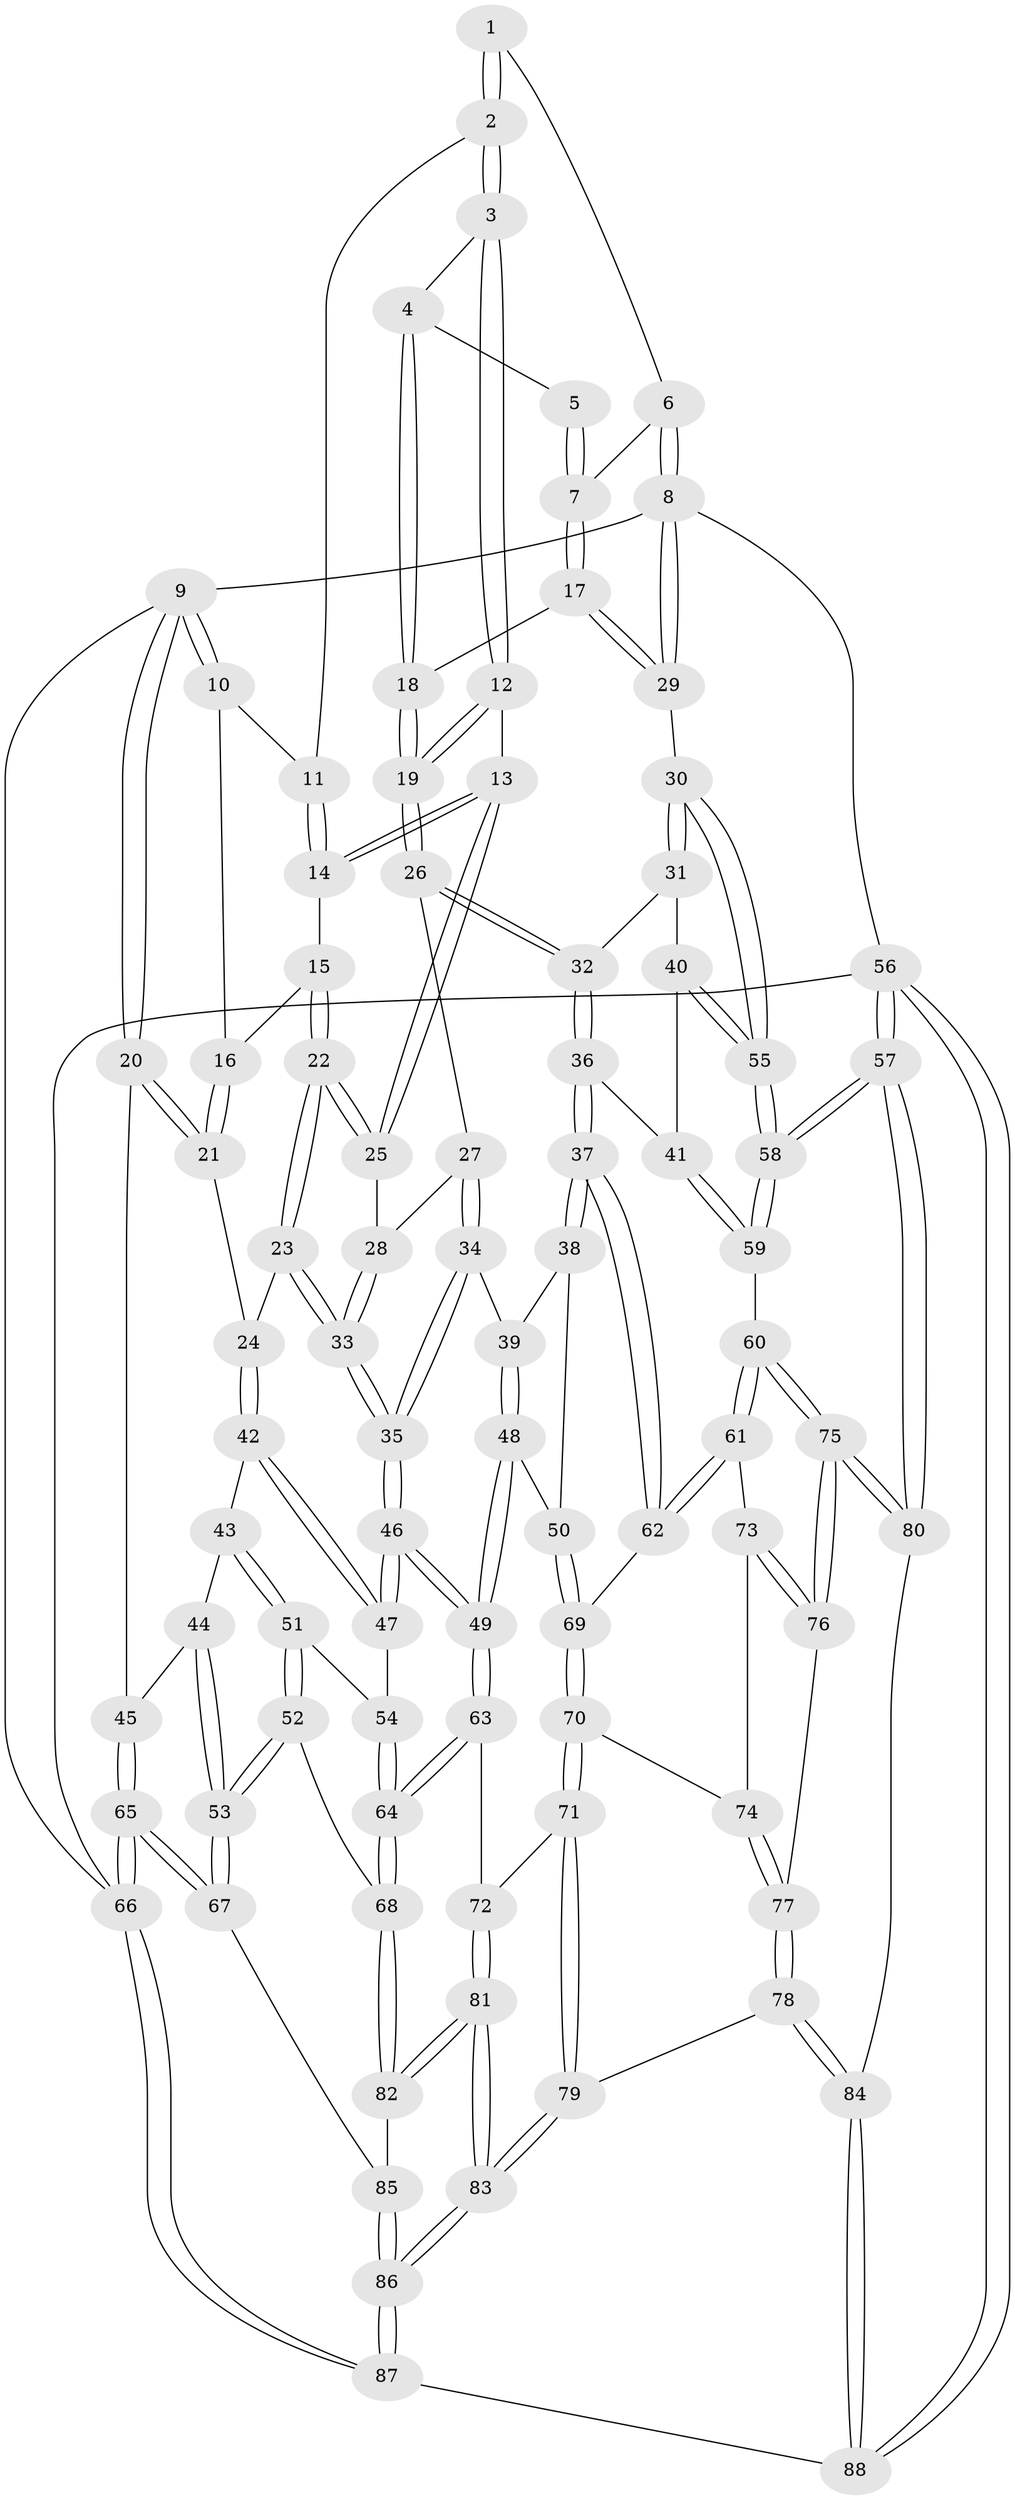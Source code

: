 // coarse degree distribution, {3: 0.11320754716981132, 6: 0.16981132075471697, 5: 0.2830188679245283, 4: 0.41509433962264153, 7: 0.018867924528301886}
// Generated by graph-tools (version 1.1) at 2025/52/02/27/25 19:52:38]
// undirected, 88 vertices, 217 edges
graph export_dot {
graph [start="1"]
  node [color=gray90,style=filled];
  1 [pos="+0.6479734232075214+0"];
  2 [pos="+0.3857887420912119+0"];
  3 [pos="+0.5731086607548935+0.13393143796925996"];
  4 [pos="+0.6139372276012297+0.1165391077194575"];
  5 [pos="+0.6445380032832516+0"];
  6 [pos="+0.9178544197617317+0"];
  7 [pos="+0.8118145959655263+0.21528607848122783"];
  8 [pos="+1+0"];
  9 [pos="+0+0"];
  10 [pos="+0.24453500649602353+0"];
  11 [pos="+0.34282675434275994+0"];
  12 [pos="+0.5064758556193381+0.1793344408917519"];
  13 [pos="+0.4592034262929636+0.2011375464921577"];
  14 [pos="+0.44275239473841027+0.18292701210689055"];
  15 [pos="+0.2998450483801497+0.19706662777393244"];
  16 [pos="+0.22575051901515514+0.13471126457077726"];
  17 [pos="+0.811775281184444+0.21590053881151758"];
  18 [pos="+0.7678391417016838+0.25621372249440094"];
  19 [pos="+0.7557056468244704+0.2842340698333522"];
  20 [pos="+0+0.29138901920811017"];
  21 [pos="+0.07491236935153303+0.3089024956302327"];
  22 [pos="+0.2661395064435891+0.3323549677778684"];
  23 [pos="+0.245012778154739+0.3616586678751119"];
  24 [pos="+0.19160723624146125+0.3726608045015555"];
  25 [pos="+0.46066943029413193+0.22328855464754413"];
  26 [pos="+0.7457182301686336+0.31514959058922154"];
  27 [pos="+0.7062005891036003+0.33822533354180034"];
  28 [pos="+0.49444865177321845+0.3100775368159718"];
  29 [pos="+1+0.25447878579292355"];
  30 [pos="+1+0.32011810417266173"];
  31 [pos="+0.999561536376926+0.40101636213533254"];
  32 [pos="+0.783284589430742+0.35931011597471346"];
  33 [pos="+0.43234741734004445+0.4438968761947581"];
  34 [pos="+0.6502049490813775+0.4592551576390169"];
  35 [pos="+0.4517529563935194+0.514647640896846"];
  36 [pos="+0.8496165868865625+0.5327005428117187"];
  37 [pos="+0.7977966598818501+0.5827508608880656"];
  38 [pos="+0.6773954288031909+0.5129886324509733"];
  39 [pos="+0.6549154088149326+0.4711049625539577"];
  40 [pos="+0.8794463319218986+0.5269015029002859"];
  41 [pos="+0.8514095153225028+0.5328140115579542"];
  42 [pos="+0.1987211027699068+0.4833624483766007"];
  43 [pos="+0.19035834406183802+0.5231594824340855"];
  44 [pos="+0.05701322491956561+0.5325477002504091"];
  45 [pos="+0+0.43847035175405835"];
  46 [pos="+0.4472725459120043+0.5372620252034344"];
  47 [pos="+0.3983608950122555+0.539384390938588"];
  48 [pos="+0.5920435529060241+0.5911201559280004"];
  49 [pos="+0.44728262771679966+0.537313272860415"];
  50 [pos="+0.6357394981678358+0.6188212435253397"];
  51 [pos="+0.1997287885104313+0.5849972701332289"];
  52 [pos="+0.15940624864475583+0.6843893780507723"];
  53 [pos="+0.14475348952121175+0.6999617644731972"];
  54 [pos="+0.2392872880980135+0.5850880241765495"];
  55 [pos="+1+0.6450116165247952"];
  56 [pos="+1+1"];
  57 [pos="+1+0.8116511502871658"];
  58 [pos="+1+0.6803047053222608"];
  59 [pos="+0.9385768472491796+0.6612737072392318"];
  60 [pos="+0.8735320528038835+0.7011418260180903"];
  61 [pos="+0.791574159962363+0.6080458743708684"];
  62 [pos="+0.7913909544378301+0.6031208169783868"];
  63 [pos="+0.4379896908770822+0.6162160234045777"];
  64 [pos="+0.3946119032482174+0.682805256427985"];
  65 [pos="+0+0.8655526092677159"];
  66 [pos="+0+1"];
  67 [pos="+0.11246774571722504+0.7516828636454336"];
  68 [pos="+0.39457165257917204+0.6828949941455585"];
  69 [pos="+0.6369048435025915+0.621307688792286"];
  70 [pos="+0.6331148521388686+0.6546611258310956"];
  71 [pos="+0.5974494632648483+0.7136839499611833"];
  72 [pos="+0.568778098675713+0.7058703097760441"];
  73 [pos="+0.7678726535876359+0.6546037710931667"];
  74 [pos="+0.7268729337993682+0.688890721318688"];
  75 [pos="+0.8672931300366715+0.8205769088838064"];
  76 [pos="+0.797861066397384+0.7520351728539908"];
  77 [pos="+0.7115337030263724+0.7399406654330534"];
  78 [pos="+0.6470106040301032+0.8115081015163623"];
  79 [pos="+0.6426730586149689+0.8094481400883441"];
  80 [pos="+0.8689565394116662+0.8261197762909335"];
  81 [pos="+0.4112709666674985+0.8500044766503537"];
  82 [pos="+0.39347367975112585+0.8098153996684843"];
  83 [pos="+0.4200678175882864+0.8831343236637029"];
  84 [pos="+0.7583793305427692+0.9508079811342542"];
  85 [pos="+0.11839206446647349+0.755475053232873"];
  86 [pos="+0.3777939366883427+1"];
  87 [pos="+0.37876832135282573+1"];
  88 [pos="+0.7438664344214818+1"];
  1 -- 2;
  1 -- 2;
  1 -- 6;
  2 -- 3;
  2 -- 3;
  2 -- 11;
  3 -- 4;
  3 -- 12;
  3 -- 12;
  4 -- 5;
  4 -- 18;
  4 -- 18;
  5 -- 7;
  5 -- 7;
  6 -- 7;
  6 -- 8;
  6 -- 8;
  7 -- 17;
  7 -- 17;
  8 -- 9;
  8 -- 29;
  8 -- 29;
  8 -- 56;
  9 -- 10;
  9 -- 10;
  9 -- 20;
  9 -- 20;
  9 -- 66;
  10 -- 11;
  10 -- 16;
  11 -- 14;
  11 -- 14;
  12 -- 13;
  12 -- 19;
  12 -- 19;
  13 -- 14;
  13 -- 14;
  13 -- 25;
  13 -- 25;
  14 -- 15;
  15 -- 16;
  15 -- 22;
  15 -- 22;
  16 -- 21;
  16 -- 21;
  17 -- 18;
  17 -- 29;
  17 -- 29;
  18 -- 19;
  18 -- 19;
  19 -- 26;
  19 -- 26;
  20 -- 21;
  20 -- 21;
  20 -- 45;
  21 -- 24;
  22 -- 23;
  22 -- 23;
  22 -- 25;
  22 -- 25;
  23 -- 24;
  23 -- 33;
  23 -- 33;
  24 -- 42;
  24 -- 42;
  25 -- 28;
  26 -- 27;
  26 -- 32;
  26 -- 32;
  27 -- 28;
  27 -- 34;
  27 -- 34;
  28 -- 33;
  28 -- 33;
  29 -- 30;
  30 -- 31;
  30 -- 31;
  30 -- 55;
  30 -- 55;
  31 -- 32;
  31 -- 40;
  32 -- 36;
  32 -- 36;
  33 -- 35;
  33 -- 35;
  34 -- 35;
  34 -- 35;
  34 -- 39;
  35 -- 46;
  35 -- 46;
  36 -- 37;
  36 -- 37;
  36 -- 41;
  37 -- 38;
  37 -- 38;
  37 -- 62;
  37 -- 62;
  38 -- 39;
  38 -- 50;
  39 -- 48;
  39 -- 48;
  40 -- 41;
  40 -- 55;
  40 -- 55;
  41 -- 59;
  41 -- 59;
  42 -- 43;
  42 -- 47;
  42 -- 47;
  43 -- 44;
  43 -- 51;
  43 -- 51;
  44 -- 45;
  44 -- 53;
  44 -- 53;
  45 -- 65;
  45 -- 65;
  46 -- 47;
  46 -- 47;
  46 -- 49;
  46 -- 49;
  47 -- 54;
  48 -- 49;
  48 -- 49;
  48 -- 50;
  49 -- 63;
  49 -- 63;
  50 -- 69;
  50 -- 69;
  51 -- 52;
  51 -- 52;
  51 -- 54;
  52 -- 53;
  52 -- 53;
  52 -- 68;
  53 -- 67;
  53 -- 67;
  54 -- 64;
  54 -- 64;
  55 -- 58;
  55 -- 58;
  56 -- 57;
  56 -- 57;
  56 -- 88;
  56 -- 88;
  56 -- 66;
  57 -- 58;
  57 -- 58;
  57 -- 80;
  57 -- 80;
  58 -- 59;
  58 -- 59;
  59 -- 60;
  60 -- 61;
  60 -- 61;
  60 -- 75;
  60 -- 75;
  61 -- 62;
  61 -- 62;
  61 -- 73;
  62 -- 69;
  63 -- 64;
  63 -- 64;
  63 -- 72;
  64 -- 68;
  64 -- 68;
  65 -- 66;
  65 -- 66;
  65 -- 67;
  65 -- 67;
  66 -- 87;
  66 -- 87;
  67 -- 85;
  68 -- 82;
  68 -- 82;
  69 -- 70;
  69 -- 70;
  70 -- 71;
  70 -- 71;
  70 -- 74;
  71 -- 72;
  71 -- 79;
  71 -- 79;
  72 -- 81;
  72 -- 81;
  73 -- 74;
  73 -- 76;
  73 -- 76;
  74 -- 77;
  74 -- 77;
  75 -- 76;
  75 -- 76;
  75 -- 80;
  75 -- 80;
  76 -- 77;
  77 -- 78;
  77 -- 78;
  78 -- 79;
  78 -- 84;
  78 -- 84;
  79 -- 83;
  79 -- 83;
  80 -- 84;
  81 -- 82;
  81 -- 82;
  81 -- 83;
  81 -- 83;
  82 -- 85;
  83 -- 86;
  83 -- 86;
  84 -- 88;
  84 -- 88;
  85 -- 86;
  85 -- 86;
  86 -- 87;
  86 -- 87;
  87 -- 88;
}
